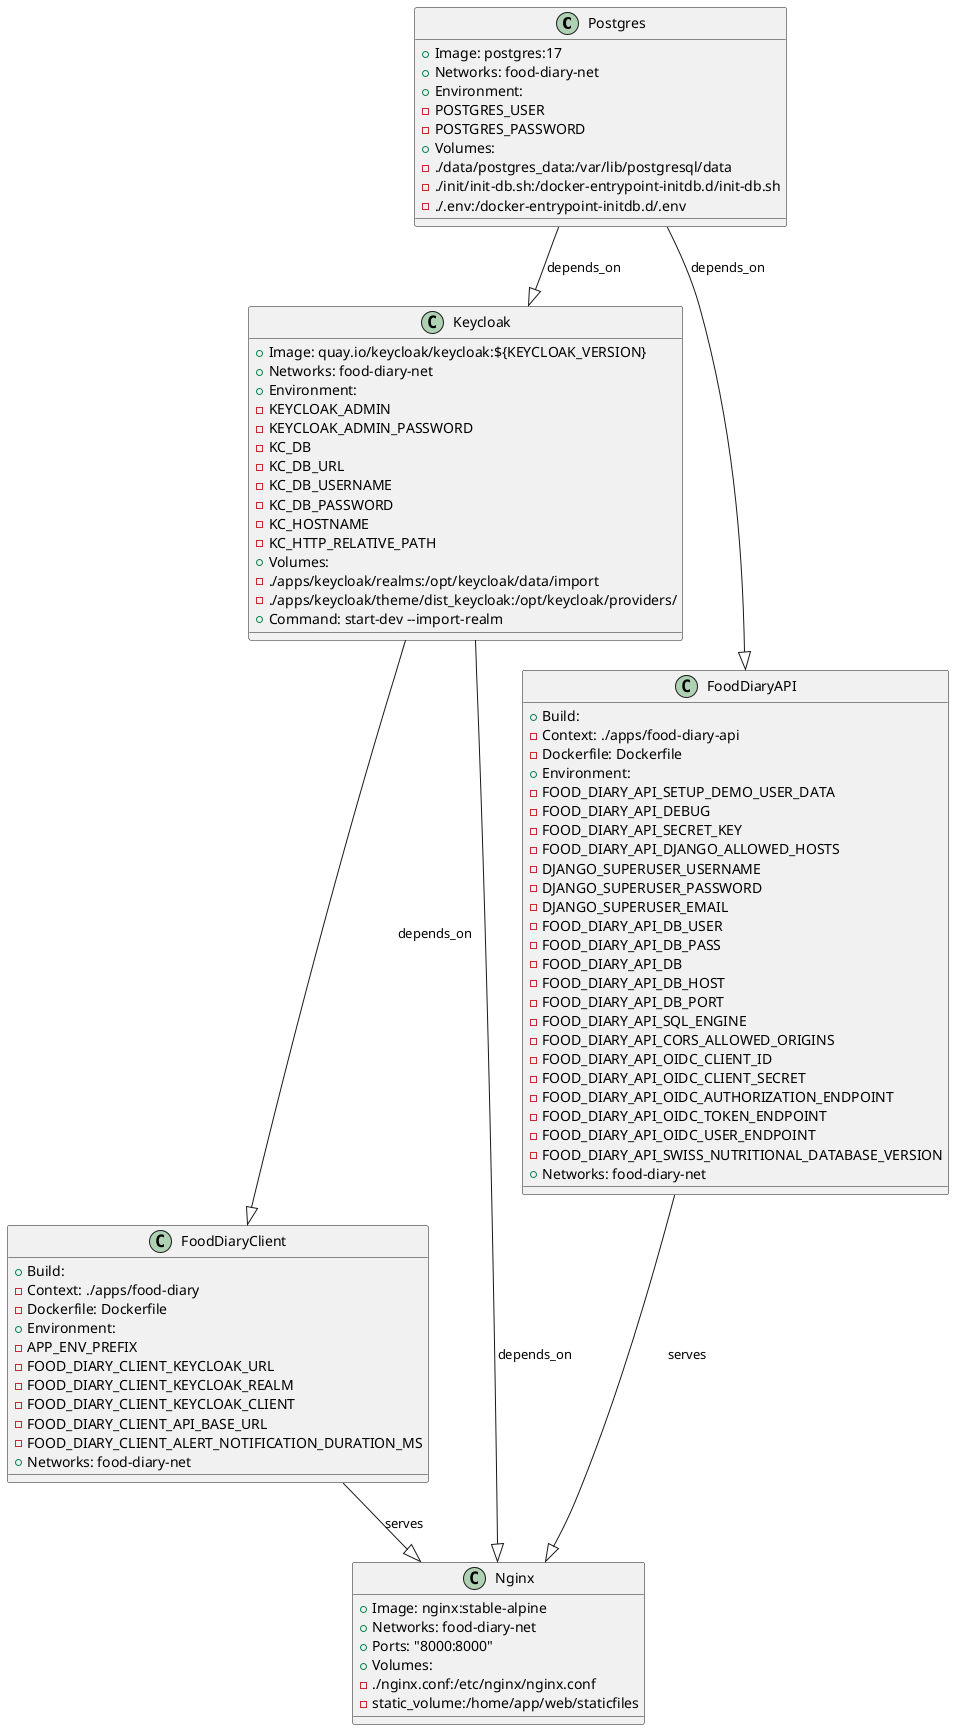 @startuml
!define RECTANGLE class

RECTANGLE Postgres {
    + Image: postgres:17
    + Networks: food-diary-net
    + Environment:
        - POSTGRES_USER
        - POSTGRES_PASSWORD
    + Volumes:
        - ./data/postgres_data:/var/lib/postgresql/data
        - ./init/init-db.sh:/docker-entrypoint-initdb.d/init-db.sh
        - ./.env:/docker-entrypoint-initdb.d/.env
}

RECTANGLE Keycloak {
    + Image: quay.io/keycloak/keycloak:${KEYCLOAK_VERSION}
    + Networks: food-diary-net
    + Environment:
        - KEYCLOAK_ADMIN
        - KEYCLOAK_ADMIN_PASSWORD
        - KC_DB
        - KC_DB_URL
        - KC_DB_USERNAME
        - KC_DB_PASSWORD
        - KC_HOSTNAME
        - KC_HTTP_RELATIVE_PATH
    + Volumes:
        - ./apps/keycloak/realms:/opt/keycloak/data/import
        - ./apps/keycloak/theme/dist_keycloak:/opt/keycloak/providers/
    + Command: start-dev --import-realm
}

RECTANGLE FoodDiaryClient {
    + Build:
        - Context: ./apps/food-diary
        - Dockerfile: Dockerfile
    + Environment:
        - APP_ENV_PREFIX
        - FOOD_DIARY_CLIENT_KEYCLOAK_URL
        - FOOD_DIARY_CLIENT_KEYCLOAK_REALM
        - FOOD_DIARY_CLIENT_KEYCLOAK_CLIENT
        - FOOD_DIARY_CLIENT_API_BASE_URL
        - FOOD_DIARY_CLIENT_ALERT_NOTIFICATION_DURATION_MS
    + Networks: food-diary-net
}

RECTANGLE FoodDiaryAPI {
    + Build:
        - Context: ./apps/food-diary-api
        - Dockerfile: Dockerfile
    + Environment:
        - FOOD_DIARY_API_SETUP_DEMO_USER_DATA
        - FOOD_DIARY_API_DEBUG
        - FOOD_DIARY_API_SECRET_KEY
        - FOOD_DIARY_API_DJANGO_ALLOWED_HOSTS
        - DJANGO_SUPERUSER_USERNAME
        - DJANGO_SUPERUSER_PASSWORD
        - DJANGO_SUPERUSER_EMAIL
        - FOOD_DIARY_API_DB_USER
        - FOOD_DIARY_API_DB_PASS
        - FOOD_DIARY_API_DB
        - FOOD_DIARY_API_DB_HOST
        - FOOD_DIARY_API_DB_PORT
        - FOOD_DIARY_API_SQL_ENGINE
        - FOOD_DIARY_API_CORS_ALLOWED_ORIGINS
        - FOOD_DIARY_API_OIDC_CLIENT_ID
        - FOOD_DIARY_API_OIDC_CLIENT_SECRET
        - FOOD_DIARY_API_OIDC_AUTHORIZATION_ENDPOINT
        - FOOD_DIARY_API_OIDC_TOKEN_ENDPOINT
        - FOOD_DIARY_API_OIDC_USER_ENDPOINT
        - FOOD_DIARY_API_SWISS_NUTRITIONAL_DATABASE_VERSION
    + Networks: food-diary-net
}

RECTANGLE Nginx {
    + Image: nginx:stable-alpine
    + Networks: food-diary-net
    + Ports: "8000:8000"
    + Volumes:
        - ./nginx.conf:/etc/nginx/nginx.conf
        - static_volume:/home/app/web/staticfiles
}

Postgres --|> Keycloak : depends_on
Postgres --|> FoodDiaryAPI : depends_on
Keycloak --|> FoodDiaryClient : depends_on
Keycloak --|> Nginx : depends_on
FoodDiaryClient --|> Nginx : serves
FoodDiaryAPI --|> Nginx : serves

@enduml
